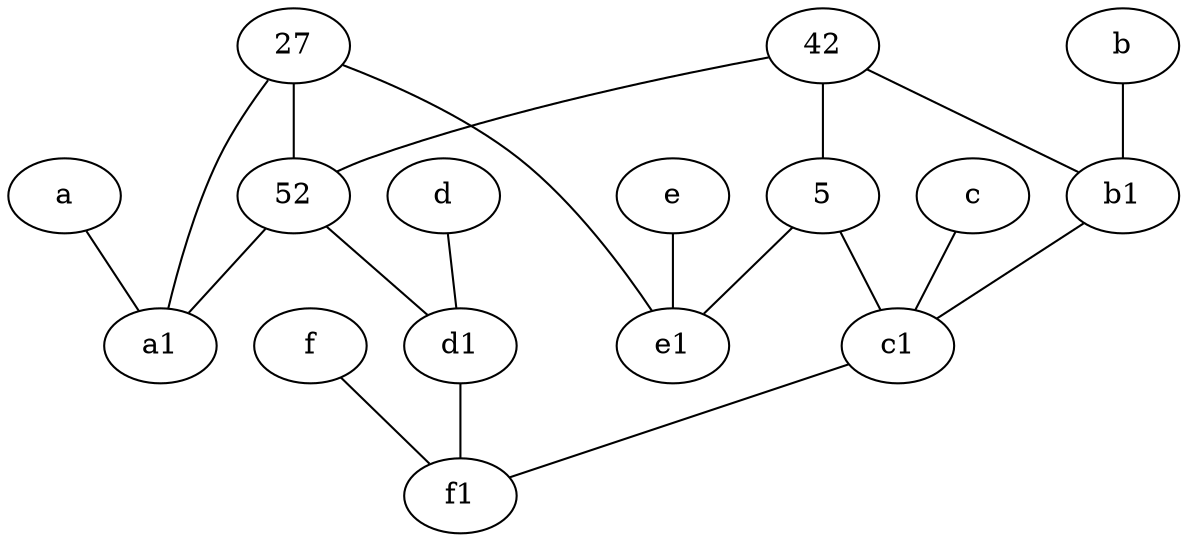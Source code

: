 graph {
	node [labelfontsize=50]
	c [labelfontsize=50 pos="4.5,2!"]
	f [labelfontsize=50 pos="3,9!"]
	42 [labelfontsize=50]
	d1 [labelfontsize=50 pos="3,5!"]
	d [labelfontsize=50 pos="2,5!"]
	a1 [labelfontsize=50 pos="8,3!"]
	e1 [labelfontsize=50 pos="7,7!"]
	a [labelfontsize=50 pos="8,2!"]
	52 [labelfontsize=50]
	c1 [labelfontsize=50 pos="4.5,3!"]
	b [labelfontsize=50 pos="10,4!"]
	f1 [labelfontsize=50 pos="3,8!"]
	b1 [labelfontsize=50 pos="9,4!"]
	e [labelfontsize=50 pos="7,9!"]
	5 [labelfontsize=50]
	27 [labelfontsize=50]
	52 -- a1
	5 -- e1
	27 -- 52
	b -- b1
	42 -- 5
	d1 -- f1
	b1 -- c1
	c -- c1
	42 -- 52
	c1 -- f1
	27 -- a1
	52 -- d1
	f -- f1
	27 -- e1
	a -- a1
	42 -- b1
	5 -- c1
	e -- e1
	d -- d1
}
